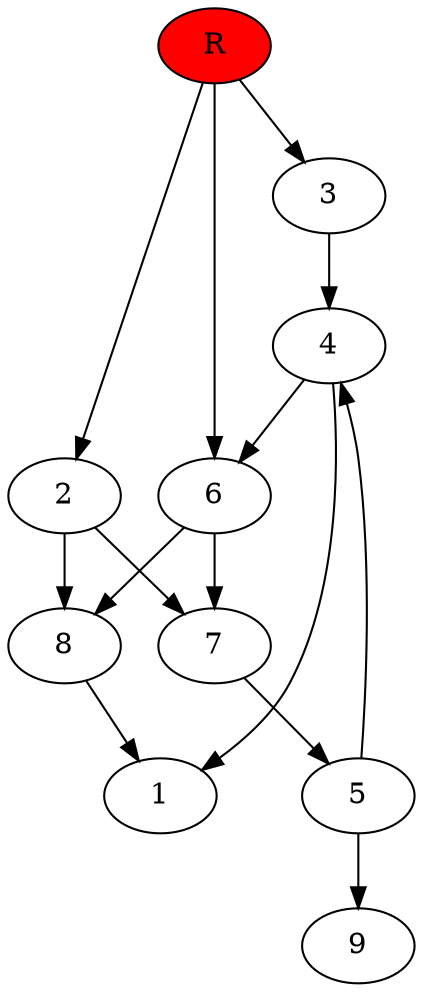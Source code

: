 digraph prb8968 {
	1
	2
	3
	4
	5
	6
	7
	8
	R [fillcolor="#ff0000" style=filled]
	2 -> 7
	2 -> 8
	3 -> 4
	4 -> 1
	4 -> 6
	5 -> 4
	5 -> 9
	6 -> 7
	6 -> 8
	7 -> 5
	8 -> 1
	R -> 2
	R -> 3
	R -> 6
}
